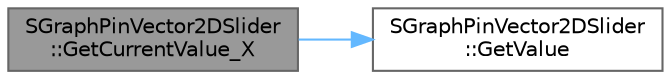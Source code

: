 digraph "SGraphPinVector2DSlider::GetCurrentValue_X"
{
 // INTERACTIVE_SVG=YES
 // LATEX_PDF_SIZE
  bgcolor="transparent";
  edge [fontname=Helvetica,fontsize=10,labelfontname=Helvetica,labelfontsize=10];
  node [fontname=Helvetica,fontsize=10,shape=box,height=0.2,width=0.4];
  rankdir="LR";
  Node1 [id="Node000001",label="SGraphPinVector2DSlider\l::GetCurrentValue_X",height=0.2,width=0.4,color="gray40", fillcolor="grey60", style="filled", fontcolor="black",tooltip=" "];
  Node1 -> Node2 [id="edge1_Node000001_Node000002",color="steelblue1",style="solid",tooltip=" "];
  Node2 [id="Node000002",label="SGraphPinVector2DSlider\l::GetValue",height=0.2,width=0.4,color="grey40", fillcolor="white", style="filled",URL="$df/d64/classSGraphPinVector2DSlider.html#af3ae91fdb46d91c1f7fee639256552a6",tooltip=" "];
}
